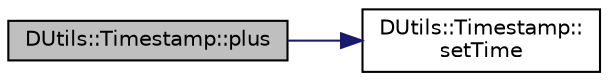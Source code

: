 digraph "DUtils::Timestamp::plus"
{
  edge [fontname="Helvetica",fontsize="10",labelfontname="Helvetica",labelfontsize="10"];
  node [fontname="Helvetica",fontsize="10",shape=record];
  rankdir="LR";
  Node48 [label="DUtils::Timestamp::plus",height=0.2,width=0.4,color="black", fillcolor="grey75", style="filled", fontcolor="black"];
  Node48 -> Node49 [color="midnightblue",fontsize="10",style="solid",fontname="Helvetica"];
  Node49 [label="DUtils::Timestamp::\lsetTime",height=0.2,width=0.4,color="black", fillcolor="white", style="filled",URL="$class_d_utils_1_1_timestamp.html#a439bcff577f3ae30e8918897ecb33e76"];
}
